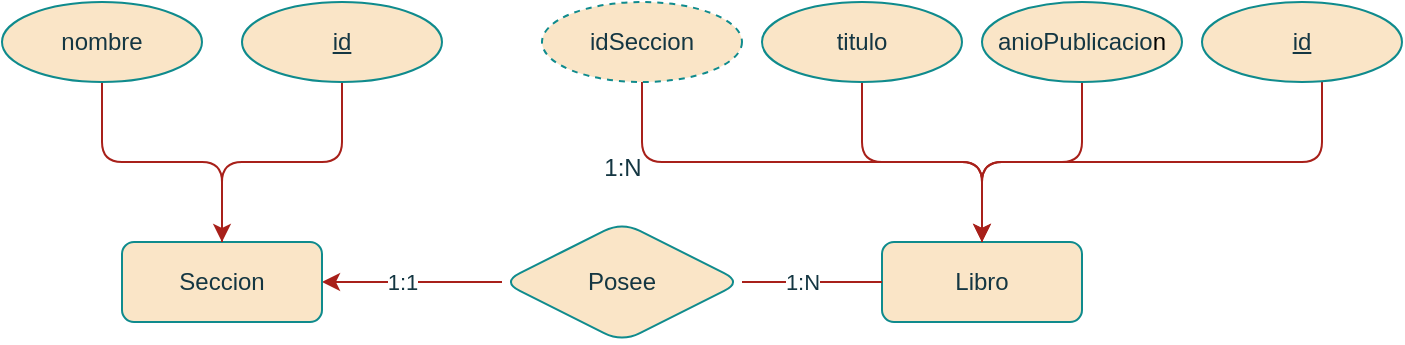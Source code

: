 <mxfile version="26.0.16">
  <diagram id="R2lEEEUBdFMjLlhIrx00" name="Page-1">
    <mxGraphModel dx="1248" dy="514" grid="1" gridSize="10" guides="1" tooltips="1" connect="1" arrows="1" fold="1" page="1" pageScale="1" pageWidth="850" pageHeight="1100" background="none" math="0" shadow="0" extFonts="Permanent Marker^https://fonts.googleapis.com/css?family=Permanent+Marker">
      <root>
        <mxCell id="0" />
        <mxCell id="1" parent="0" />
        <mxCell id="0vSEFzrK-hrlWtnIKRlC-8" style="edgeStyle=orthogonalEdgeStyle;rounded=1;orthogonalLoop=1;jettySize=auto;html=1;entryX=0;entryY=0.5;entryDx=0;entryDy=0;endArrow=none;startFill=1;labelBackgroundColor=none;strokeColor=#A8201A;fontColor=default;startArrow=classic;" edge="1" parent="1" source="0vSEFzrK-hrlWtnIKRlC-5" target="0vSEFzrK-hrlWtnIKRlC-7">
          <mxGeometry relative="1" as="geometry" />
        </mxCell>
        <mxCell id="0vSEFzrK-hrlWtnIKRlC-13" value="1:1" style="edgeLabel;html=1;align=center;verticalAlign=middle;resizable=0;points=[];labelBackgroundColor=default;fontColor=#143642;rounded=1;" vertex="1" connectable="0" parent="0vSEFzrK-hrlWtnIKRlC-8">
          <mxGeometry x="0.453" relative="1" as="geometry">
            <mxPoint x="-26" as="offset" />
          </mxGeometry>
        </mxCell>
        <mxCell id="0vSEFzrK-hrlWtnIKRlC-5" value="Seccion" style="whiteSpace=wrap;html=1;align=center;labelBackgroundColor=none;fillColor=#FAE5C7;strokeColor=#0F8B8D;fontColor=#143642;rounded=1;" vertex="1" parent="1">
          <mxGeometry x="-650" y="460" width="100" height="40" as="geometry" />
        </mxCell>
        <mxCell id="0vSEFzrK-hrlWtnIKRlC-6" value="Libro" style="whiteSpace=wrap;html=1;align=center;labelBackgroundColor=none;fillColor=#FAE5C7;strokeColor=#0F8B8D;fontColor=#143642;rounded=1;" vertex="1" parent="1">
          <mxGeometry x="-270" y="460" width="100" height="40" as="geometry" />
        </mxCell>
        <mxCell id="0vSEFzrK-hrlWtnIKRlC-9" style="edgeStyle=orthogonalEdgeStyle;rounded=1;orthogonalLoop=1;jettySize=auto;html=1;entryX=0;entryY=0.5;entryDx=0;entryDy=0;labelBackgroundColor=none;strokeColor=#A8201A;fontColor=default;endArrow=none;startFill=0;" edge="1" parent="1" source="0vSEFzrK-hrlWtnIKRlC-7" target="0vSEFzrK-hrlWtnIKRlC-6">
          <mxGeometry relative="1" as="geometry" />
        </mxCell>
        <mxCell id="0vSEFzrK-hrlWtnIKRlC-10" value="1:N" style="edgeLabel;html=1;align=center;verticalAlign=middle;resizable=0;points=[];labelBackgroundColor=default;fontColor=#143642;rounded=1;" vertex="1" connectable="0" parent="0vSEFzrK-hrlWtnIKRlC-9">
          <mxGeometry x="-0.486" y="3" relative="1" as="geometry">
            <mxPoint x="12" y="3" as="offset" />
          </mxGeometry>
        </mxCell>
        <mxCell id="0vSEFzrK-hrlWtnIKRlC-7" value="Posee" style="shape=rhombus;perimeter=rhombusPerimeter;whiteSpace=wrap;html=1;align=center;labelBackgroundColor=none;fillColor=#FAE5C7;strokeColor=#0F8B8D;fontColor=#143642;rounded=1;" vertex="1" parent="1">
          <mxGeometry x="-460" y="450" width="120" height="60" as="geometry" />
        </mxCell>
        <mxCell id="0vSEFzrK-hrlWtnIKRlC-15" style="edgeStyle=orthogonalEdgeStyle;rounded=1;orthogonalLoop=1;jettySize=auto;html=1;entryX=0.5;entryY=0;entryDx=0;entryDy=0;endArrow=none;startFill=0;labelBackgroundColor=none;strokeColor=#A8201A;fontColor=default;" edge="1" parent="1" source="0vSEFzrK-hrlWtnIKRlC-14" target="0vSEFzrK-hrlWtnIKRlC-6">
          <mxGeometry relative="1" as="geometry" />
        </mxCell>
        <mxCell id="0vSEFzrK-hrlWtnIKRlC-14" value="titulo" style="ellipse;whiteSpace=wrap;html=1;align=center;labelBackgroundColor=none;fillColor=#FAE5C7;strokeColor=#0F8B8D;fontColor=#143642;rounded=1;" vertex="1" parent="1">
          <mxGeometry x="-330" y="340" width="100" height="40" as="geometry" />
        </mxCell>
        <mxCell id="0vSEFzrK-hrlWtnIKRlC-17" style="edgeStyle=orthogonalEdgeStyle;rounded=1;orthogonalLoop=1;jettySize=auto;html=1;endArrow=none;startFill=0;exitX=0.5;exitY=1;exitDx=0;exitDy=0;labelBackgroundColor=none;strokeColor=#A8201A;fontColor=default;" edge="1" parent="1" source="0vSEFzrK-hrlWtnIKRlC-19" target="0vSEFzrK-hrlWtnIKRlC-6">
          <mxGeometry relative="1" as="geometry">
            <mxPoint x="-160.0" y="390" as="sourcePoint" />
          </mxGeometry>
        </mxCell>
        <mxCell id="0vSEFzrK-hrlWtnIKRlC-27" style="edgeStyle=orthogonalEdgeStyle;rounded=1;orthogonalLoop=1;jettySize=auto;html=1;exitX=0.5;exitY=1;exitDx=0;exitDy=0;entryX=0.5;entryY=0;entryDx=0;entryDy=0;strokeColor=#A8201A;fontColor=#143642;fillColor=#FAE5C7;" edge="1" parent="1" source="0vSEFzrK-hrlWtnIKRlC-18" target="0vSEFzrK-hrlWtnIKRlC-5">
          <mxGeometry relative="1" as="geometry" />
        </mxCell>
        <mxCell id="0vSEFzrK-hrlWtnIKRlC-18" value="nombre" style="ellipse;whiteSpace=wrap;html=1;align=center;labelBackgroundColor=none;fillColor=#FAE5C7;strokeColor=#0F8B8D;fontColor=#143642;rounded=1;" vertex="1" parent="1">
          <mxGeometry x="-710" y="340" width="100" height="40" as="geometry" />
        </mxCell>
        <mxCell id="0vSEFzrK-hrlWtnIKRlC-19" value="anioPublicacio&lt;span style=&quot;background-color: transparent; color: light-dark(rgb(0, 0, 0), rgb(255, 255, 255));&quot;&gt;n&lt;/span&gt;" style="ellipse;whiteSpace=wrap;html=1;align=center;labelBackgroundColor=none;fillColor=#FAE5C7;strokeColor=#0F8B8D;fontColor=#143642;rounded=1;" vertex="1" parent="1">
          <mxGeometry x="-220" y="340" width="100" height="40" as="geometry" />
        </mxCell>
        <mxCell id="0vSEFzrK-hrlWtnIKRlC-34" style="edgeStyle=orthogonalEdgeStyle;rounded=1;orthogonalLoop=1;jettySize=auto;html=1;strokeColor=#A8201A;fontColor=#143642;fillColor=#FAE5C7;" edge="1" parent="1" source="0vSEFzrK-hrlWtnIKRlC-22">
          <mxGeometry relative="1" as="geometry">
            <mxPoint x="-220" y="460" as="targetPoint" />
            <Array as="points">
              <mxPoint x="-390" y="420" />
              <mxPoint x="-220" y="420" />
            </Array>
          </mxGeometry>
        </mxCell>
        <mxCell id="0vSEFzrK-hrlWtnIKRlC-22" value="idSeccion" style="ellipse;whiteSpace=wrap;html=1;align=center;dashed=1;labelBackgroundColor=none;fillColor=#FAE5C7;strokeColor=#0F8B8D;fontColor=#143642;rounded=1;" vertex="1" parent="1">
          <mxGeometry x="-440" y="340" width="100" height="40" as="geometry" />
        </mxCell>
        <mxCell id="0vSEFzrK-hrlWtnIKRlC-26" style="edgeStyle=orthogonalEdgeStyle;rounded=1;orthogonalLoop=1;jettySize=auto;html=1;entryX=0.5;entryY=0;entryDx=0;entryDy=0;strokeColor=#A8201A;fontColor=#143642;fillColor=#FAE5C7;endArrow=none;startFill=0;" edge="1" parent="1" source="0vSEFzrK-hrlWtnIKRlC-25" target="0vSEFzrK-hrlWtnIKRlC-5">
          <mxGeometry relative="1" as="geometry" />
        </mxCell>
        <mxCell id="0vSEFzrK-hrlWtnIKRlC-25" value="id" style="ellipse;whiteSpace=wrap;html=1;align=center;fontStyle=4;rounded=1;labelBackgroundColor=none;fillColor=#FAE5C7;strokeColor=#0F8B8D;fontColor=#143642;" vertex="1" parent="1">
          <mxGeometry x="-590" y="340" width="100" height="40" as="geometry" />
        </mxCell>
        <mxCell id="0vSEFzrK-hrlWtnIKRlC-30" value="1:N" style="text;html=1;align=center;verticalAlign=middle;resizable=0;points=[];autosize=1;strokeColor=none;fillColor=none;fontColor=#143642;" vertex="1" parent="1">
          <mxGeometry x="-420" y="408" width="40" height="30" as="geometry" />
        </mxCell>
        <mxCell id="0vSEFzrK-hrlWtnIKRlC-33" style="edgeStyle=orthogonalEdgeStyle;rounded=1;orthogonalLoop=1;jettySize=auto;html=1;entryX=0.5;entryY=0;entryDx=0;entryDy=0;strokeColor=#A8201A;fontColor=#143642;fillColor=#FAE5C7;" edge="1" parent="1" source="0vSEFzrK-hrlWtnIKRlC-32" target="0vSEFzrK-hrlWtnIKRlC-6">
          <mxGeometry relative="1" as="geometry">
            <Array as="points">
              <mxPoint x="-50" y="420" />
              <mxPoint x="-220" y="420" />
            </Array>
          </mxGeometry>
        </mxCell>
        <mxCell id="0vSEFzrK-hrlWtnIKRlC-32" value="id" style="ellipse;whiteSpace=wrap;html=1;align=center;fontStyle=4;rounded=1;strokeColor=#0F8B8D;fontColor=#143642;fillColor=#FAE5C7;" vertex="1" parent="1">
          <mxGeometry x="-110" y="340" width="100" height="40" as="geometry" />
        </mxCell>
      </root>
    </mxGraphModel>
  </diagram>
</mxfile>
